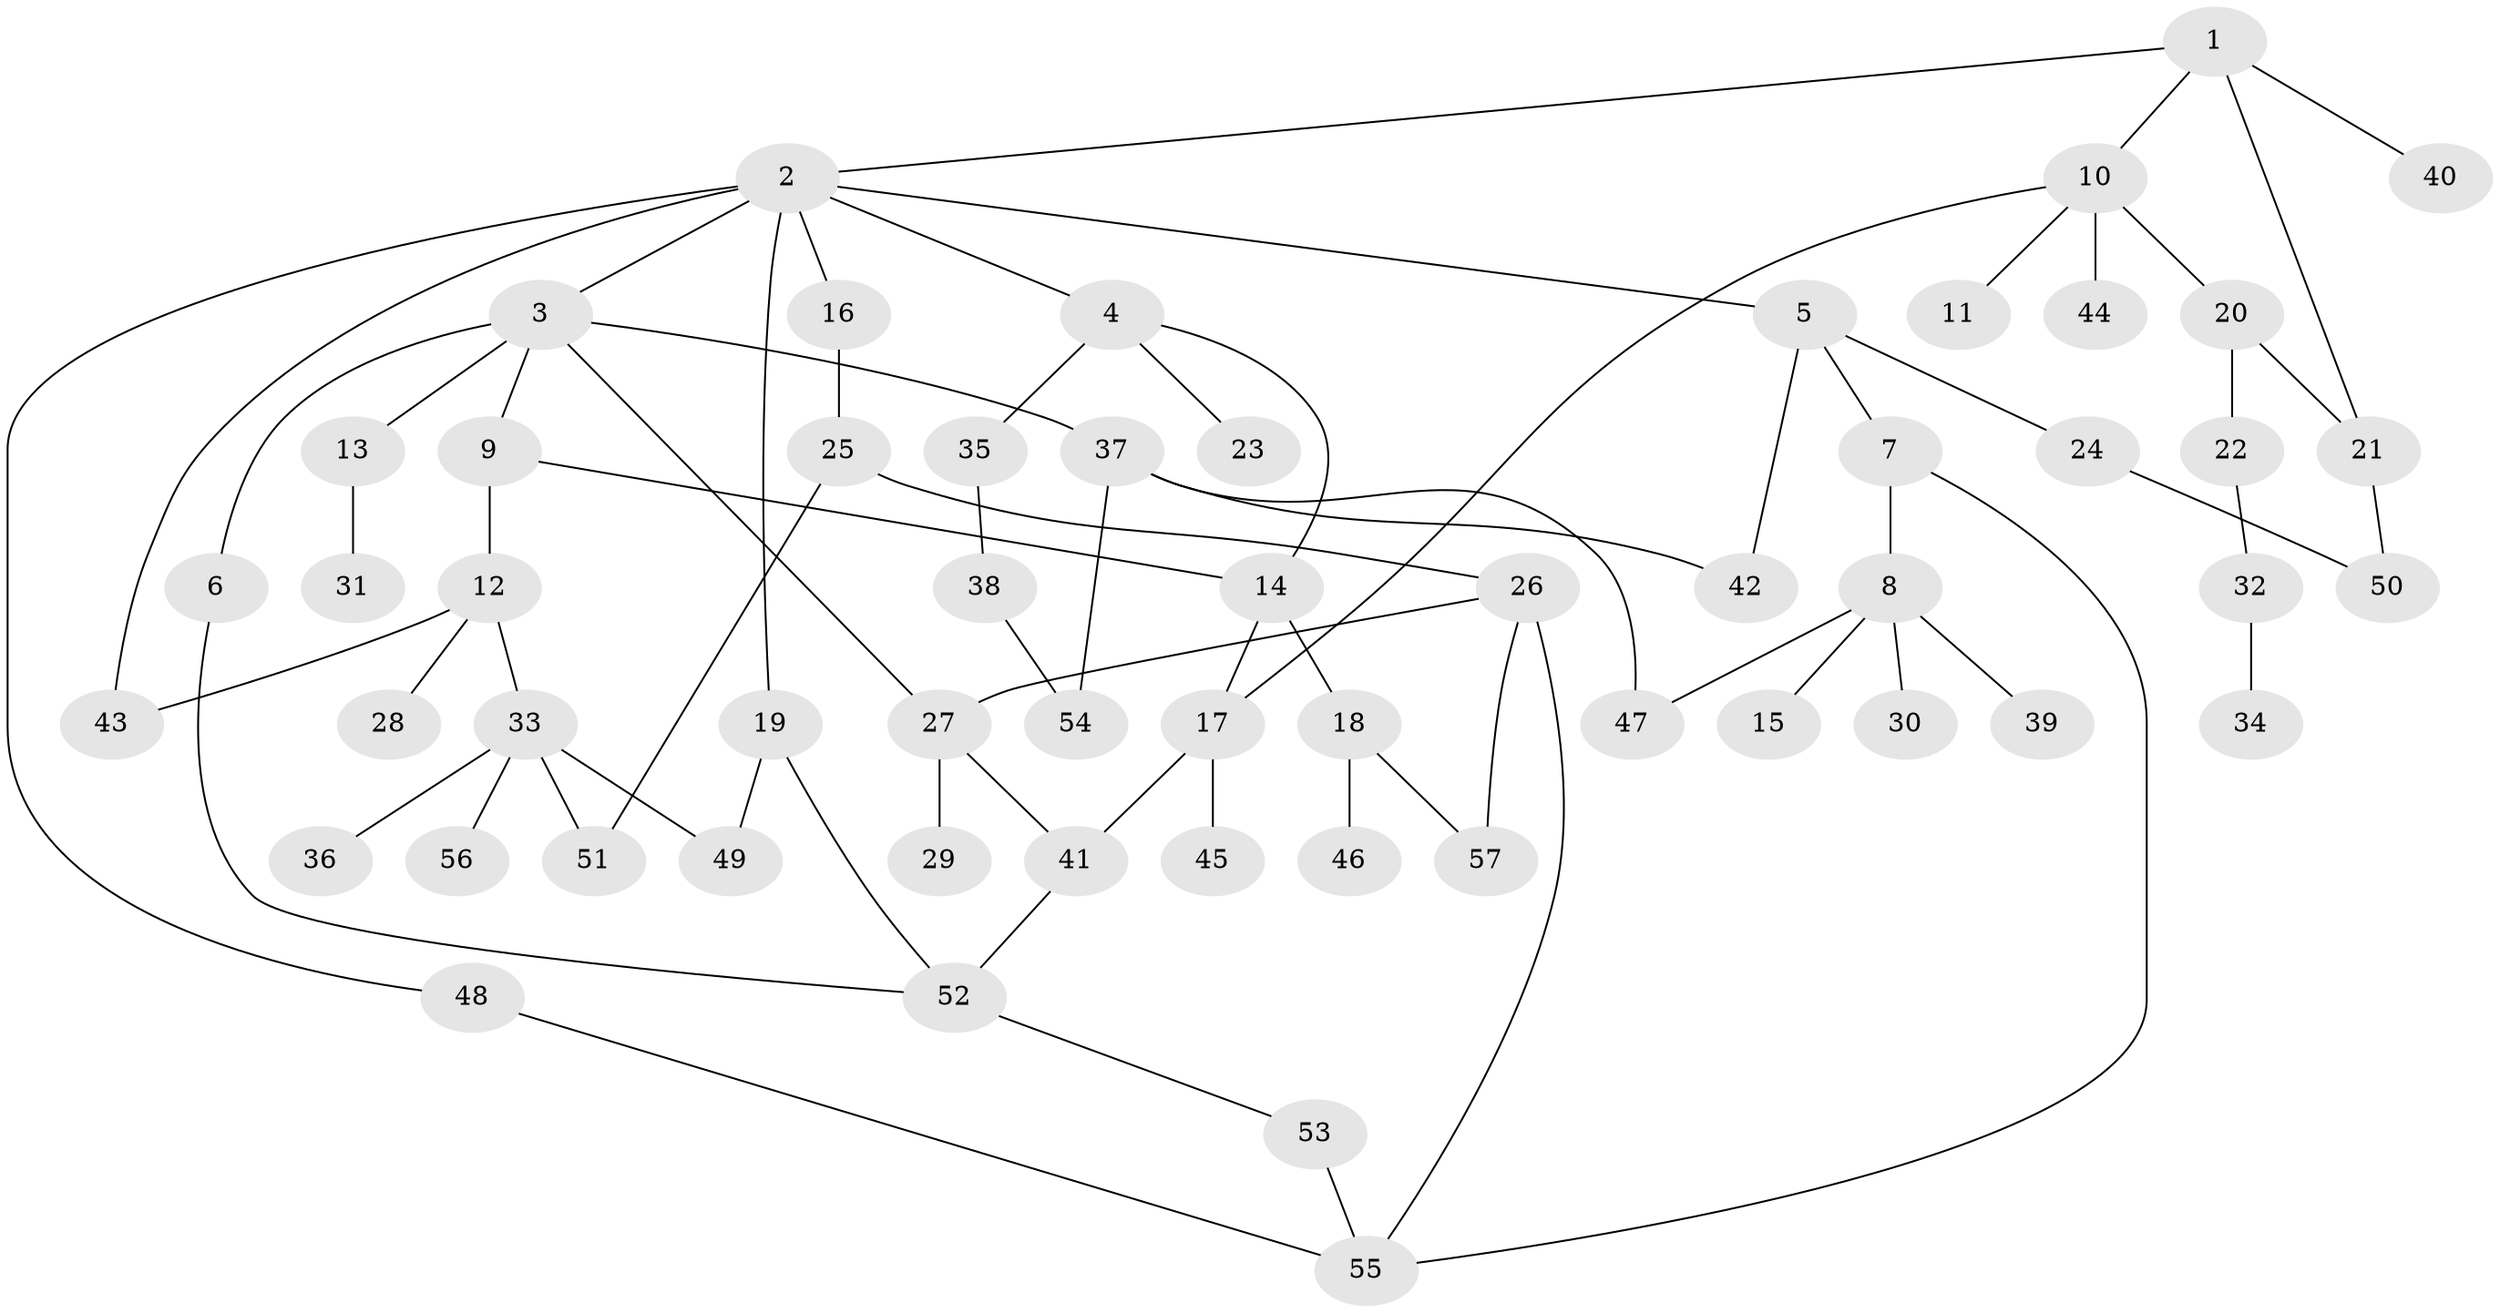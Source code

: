 // coarse degree distribution, {8: 0.025, 6: 0.025, 3: 0.25, 2: 0.175, 4: 0.225, 1: 0.25, 5: 0.05}
// Generated by graph-tools (version 1.1) at 2025/36/03/04/25 23:36:13]
// undirected, 57 vertices, 74 edges
graph export_dot {
  node [color=gray90,style=filled];
  1;
  2;
  3;
  4;
  5;
  6;
  7;
  8;
  9;
  10;
  11;
  12;
  13;
  14;
  15;
  16;
  17;
  18;
  19;
  20;
  21;
  22;
  23;
  24;
  25;
  26;
  27;
  28;
  29;
  30;
  31;
  32;
  33;
  34;
  35;
  36;
  37;
  38;
  39;
  40;
  41;
  42;
  43;
  44;
  45;
  46;
  47;
  48;
  49;
  50;
  51;
  52;
  53;
  54;
  55;
  56;
  57;
  1 -- 2;
  1 -- 10;
  1 -- 40;
  1 -- 21;
  2 -- 3;
  2 -- 4;
  2 -- 5;
  2 -- 16;
  2 -- 19;
  2 -- 48;
  2 -- 43;
  3 -- 6;
  3 -- 9;
  3 -- 13;
  3 -- 27;
  3 -- 37;
  4 -- 23;
  4 -- 35;
  4 -- 14;
  5 -- 7;
  5 -- 24;
  5 -- 42;
  6 -- 52;
  7 -- 8;
  7 -- 55;
  8 -- 15;
  8 -- 30;
  8 -- 39;
  8 -- 47;
  9 -- 12;
  9 -- 14;
  10 -- 11;
  10 -- 20;
  10 -- 44;
  10 -- 17;
  12 -- 28;
  12 -- 33;
  12 -- 43;
  13 -- 31;
  14 -- 17;
  14 -- 18;
  16 -- 25;
  17 -- 45;
  17 -- 41;
  18 -- 46;
  18 -- 57;
  19 -- 49;
  19 -- 52;
  20 -- 21;
  20 -- 22;
  21 -- 50;
  22 -- 32;
  24 -- 50;
  25 -- 26;
  25 -- 51;
  26 -- 57;
  26 -- 27;
  26 -- 55;
  27 -- 29;
  27 -- 41;
  32 -- 34;
  33 -- 36;
  33 -- 51;
  33 -- 56;
  33 -- 49;
  35 -- 38;
  37 -- 42;
  37 -- 47;
  37 -- 54;
  38 -- 54;
  41 -- 52;
  48 -- 55;
  52 -- 53;
  53 -- 55;
}

